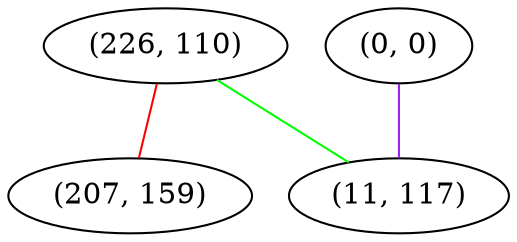 graph "" {
"(226, 110)";
"(207, 159)";
"(0, 0)";
"(11, 117)";
"(226, 110)" -- "(207, 159)"  [color=red, key=0, weight=1];
"(226, 110)" -- "(11, 117)"  [color=green, key=0, weight=2];
"(0, 0)" -- "(11, 117)"  [color=purple, key=0, weight=4];
}
